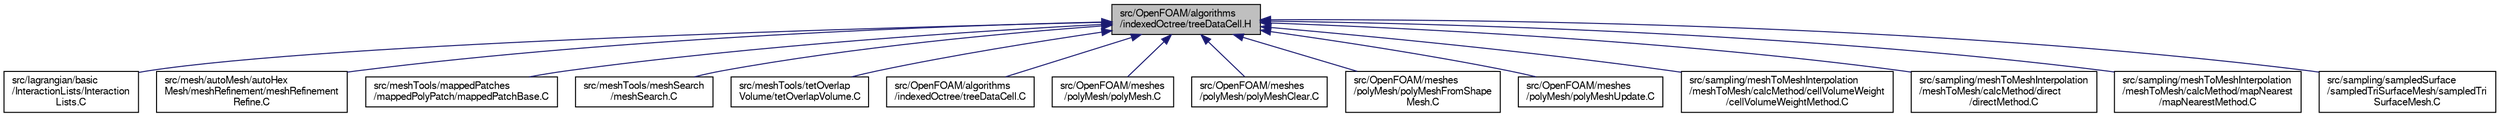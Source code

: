 digraph "src/OpenFOAM/algorithms/indexedOctree/treeDataCell.H"
{
  bgcolor="transparent";
  edge [fontname="FreeSans",fontsize="10",labelfontname="FreeSans",labelfontsize="10"];
  node [fontname="FreeSans",fontsize="10",shape=record];
  Node225 [label="src/OpenFOAM/algorithms\l/indexedOctree/treeDataCell.H",height=0.2,width=0.4,color="black", fillcolor="grey75", style="filled", fontcolor="black"];
  Node225 -> Node226 [dir="back",color="midnightblue",fontsize="10",style="solid",fontname="FreeSans"];
  Node226 [label="src/lagrangian/basic\l/InteractionLists/Interaction\lLists.C",height=0.2,width=0.4,color="black",URL="$a04862.html"];
  Node225 -> Node227 [dir="back",color="midnightblue",fontsize="10",style="solid",fontname="FreeSans"];
  Node227 [label="src/mesh/autoMesh/autoHex\lMesh/meshRefinement/meshRefinement\lRefine.C",height=0.2,width=0.4,color="black",URL="$a06932.html"];
  Node225 -> Node228 [dir="back",color="midnightblue",fontsize="10",style="solid",fontname="FreeSans"];
  Node228 [label="src/meshTools/mappedPatches\l/mappedPolyPatch/mappedPatchBase.C",height=0.2,width=0.4,color="black",URL="$a07592.html"];
  Node225 -> Node229 [dir="back",color="midnightblue",fontsize="10",style="solid",fontname="FreeSans"];
  Node229 [label="src/meshTools/meshSearch\l/meshSearch.C",height=0.2,width=0.4,color="black",URL="$a07622.html"];
  Node225 -> Node230 [dir="back",color="midnightblue",fontsize="10",style="solid",fontname="FreeSans"];
  Node230 [label="src/meshTools/tetOverlap\lVolume/tetOverlapVolume.C",height=0.2,width=0.4,color="black",URL="$a08168.html"];
  Node225 -> Node231 [dir="back",color="midnightblue",fontsize="10",style="solid",fontname="FreeSans"];
  Node231 [label="src/OpenFOAM/algorithms\l/indexedOctree/treeDataCell.C",height=0.2,width=0.4,color="black",URL="$a08396.html"];
  Node225 -> Node232 [dir="back",color="midnightblue",fontsize="10",style="solid",fontname="FreeSans"];
  Node232 [label="src/OpenFOAM/meshes\l/polyMesh/polyMesh.C",height=0.2,width=0.4,color="black",URL="$a11627.html"];
  Node225 -> Node233 [dir="back",color="midnightblue",fontsize="10",style="solid",fontname="FreeSans"];
  Node233 [label="src/OpenFOAM/meshes\l/polyMesh/polyMeshClear.C",height=0.2,width=0.4,color="black",URL="$a11642.html"];
  Node225 -> Node234 [dir="back",color="midnightblue",fontsize="10",style="solid",fontname="FreeSans"];
  Node234 [label="src/OpenFOAM/meshes\l/polyMesh/polyMeshFromShape\lMesh.C",height=0.2,width=0.4,color="black",URL="$a11645.html",tooltip="Create polyMesh from cell and patch shapes. "];
  Node225 -> Node235 [dir="back",color="midnightblue",fontsize="10",style="solid",fontname="FreeSans"];
  Node235 [label="src/OpenFOAM/meshes\l/polyMesh/polyMeshUpdate.C",height=0.2,width=0.4,color="black",URL="$a11669.html",tooltip="Update the polyMesh corresponding to the given map. "];
  Node225 -> Node236 [dir="back",color="midnightblue",fontsize="10",style="solid",fontname="FreeSans"];
  Node236 [label="src/sampling/meshToMeshInterpolation\l/meshToMesh/calcMethod/cellVolumeWeight\l/cellVolumeWeightMethod.C",height=0.2,width=0.4,color="black",URL="$a14522.html"];
  Node225 -> Node237 [dir="back",color="midnightblue",fontsize="10",style="solid",fontname="FreeSans"];
  Node237 [label="src/sampling/meshToMeshInterpolation\l/meshToMesh/calcMethod/direct\l/directMethod.C",height=0.2,width=0.4,color="black",URL="$a14528.html"];
  Node225 -> Node238 [dir="back",color="midnightblue",fontsize="10",style="solid",fontname="FreeSans"];
  Node238 [label="src/sampling/meshToMeshInterpolation\l/meshToMesh/calcMethod/mapNearest\l/mapNearestMethod.C",height=0.2,width=0.4,color="black",URL="$a14534.html"];
  Node225 -> Node239 [dir="back",color="midnightblue",fontsize="10",style="solid",fontname="FreeSans"];
  Node239 [label="src/sampling/sampledSurface\l/sampledTriSurfaceMesh/sampledTri\lSurfaceMesh.C",height=0.2,width=0.4,color="black",URL="$a14804.html"];
}
